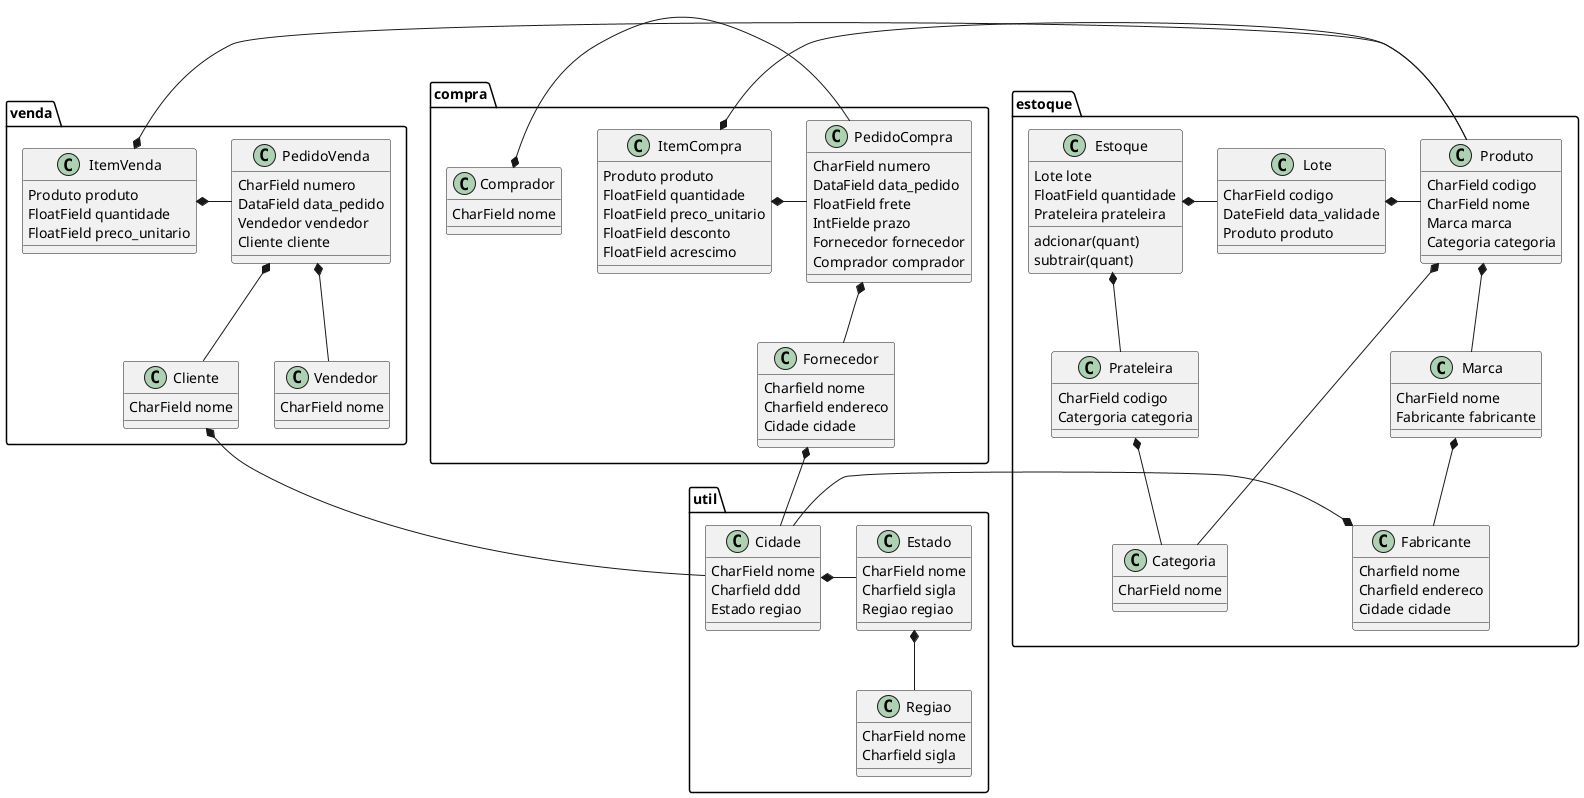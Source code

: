 @startuml
package util {
    class Regiao {
        CharField nome
        Charfield sigla
    }

    class Estado {
        CharField nome
        Charfield sigla
        Regiao regiao
    }



    class Cidade {
        CharField nome
        Charfield ddd
        Estado regiao
    }

    Estado  *-- Regiao
    Cidade  *- Estado 
}

package estoque {
    class Categoria {
        CharField nome
    }
    class Prateleira{
        CharField codigo
        Catergoria categoria
    }

    class Lote {
        CharField codigo
        DateField data_validade
        Produto produto
    }

    class Produto{
        CharField codigo
        CharField nome
        Marca marca
        Categoria categoria
    }

    class Marca{
        CharField nome
        Fabricante fabricante
    }

    class Fabricante{
        Charfield nome
        Charfield endereco
        Cidade cidade
    }

    class Estoque {
        Lote lote
        FloatField quantidade
        Prateleira prateleira

        adcionar(quant)
        subtrair(quant)
    }

    Estoque *- Lote   
    Estoque *-- Prateleira 
    Produto *-- Marca  
    Lote *- Produto
    Prateleira *-- Categoria
    Produto *-- Categoria  
    Marca *-- Fabricante
    Fabricante *- Cidade
}

package compra {
    class PedidoCompra{
        CharField numero
        DataField data_pedido
        FloatField frete
        IntFielde prazo
        Fornecedor fornecedor
        Comprador comprador 
    }

    class ItemCompra{
        Produto produto
        FloatField quantidade
        FloatField preco_unitario
        FloatField desconto
        FloatField acrescimo
    }

    class Fornecedor{
        Charfield nome
        Charfield endereco
        Cidade cidade        
    }

    class Comprador{
        CharField nome
    }

    ItemCompra *- PedidoCompra
    ItemCompra *- Produto
    PedidoCompra *-- Fornecedor
    Fornecedor *-- Cidade
    Comprador *- PedidoCompra
}

package venda {
    class PedidoVenda{
        CharField numero
        DataField data_pedido
        Vendedor vendedor
        Cliente cliente
    }

    class ItemVenda{
        Produto produto
        FloatField quantidade
        FloatField preco_unitario
    }

    class Cliente{
        CharField nome
    }

    class Vendedor{
        CharField nome
    }

    ItemVenda *- PedidoVenda
    ItemVenda *- Produto
    PedidoVenda *-- Cliente
    PedidoVenda *-- Vendedor
    Cliente *- Cidade
}
@enduml